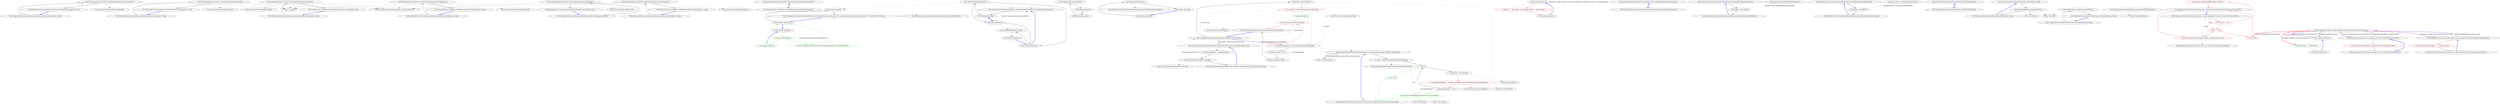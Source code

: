 digraph  {
m3_6 [cluster="System.DateTime.Humanize(bool, System.DateTime?)", file="DateHumanizeTests.cs", label="Entry System.DateTime.Humanize(bool, System.DateTime?)", span="17-17"];
m3_12 [cluster="Humanizer.Tests.Localisation.nl.DateHumanizeTests.MinutesAgo(int, string)", file="DateHumanizeTests.cs", label="Entry Humanizer.Tests.Localisation.nl.DateHumanizeTests.MinutesAgo(int, string)", span="35-35"];
m3_13 [cluster="Humanizer.Tests.Localisation.nl.DateHumanizeTests.MinutesAgo(int, string)", file="DateHumanizeTests.cs", label="Assert.Equal(expected, DateTime.UtcNow.AddMinutes(minutes).Humanize())", span="37-37"];
m3_14 [cluster="Humanizer.Tests.Localisation.nl.DateHumanizeTests.MinutesAgo(int, string)", file="DateHumanizeTests.cs", label="Exit Humanizer.Tests.Localisation.nl.DateHumanizeTests.MinutesAgo(int, string)", span="35-35"];
m3_19 [cluster="System.DateTime.AddMonths(int)", file="DateHumanizeTests.cs", label="Entry System.DateTime.AddMonths(int)", span="0-0"];
m3_2 [cluster="Humanizer.Tests.Localisation.nl.DateHumanizeTests.DaysAgo(int, string)", file="DateHumanizeTests.cs", label="Entry Humanizer.Tests.Localisation.nl.DateHumanizeTests.DaysAgo(int, string)", span="15-15"];
m3_3 [cluster="Humanizer.Tests.Localisation.nl.DateHumanizeTests.DaysAgo(int, string)", file="DateHumanizeTests.cs", label="Assert.Equal(expected, DateTime.UtcNow.AddDays(days).Humanize())", span="17-17"];
m3_4 [cluster="Humanizer.Tests.Localisation.nl.DateHumanizeTests.DaysAgo(int, string)", file="DateHumanizeTests.cs", label="Exit Humanizer.Tests.Localisation.nl.DateHumanizeTests.DaysAgo(int, string)", span="15-15"];
m3_15 [cluster="System.DateTime.AddMinutes(double)", file="DateHumanizeTests.cs", label="Entry System.DateTime.AddMinutes(double)", span="0-0"];
m3_23 [cluster="System.DateTime.AddSeconds(double)", file="DateHumanizeTests.cs", label="Entry System.DateTime.AddSeconds(double)", span="0-0"];
m3_27 [cluster="System.DateTime.AddYears(int)", file="DateHumanizeTests.cs", label="Entry System.DateTime.AddYears(int)", span="0-0"];
m3_0 [cluster="Humanizer.Tests.Localisation.nl.DateHumanizeTests.DateHumanizeTests()", file="DateHumanizeTests.cs", label="Entry Humanizer.Tests.Localisation.nl.DateHumanizeTests.DateHumanizeTests()", span="8-8"];
m3_1 [cluster="Humanizer.Tests.Localisation.nl.DateHumanizeTests.DateHumanizeTests()", file="DateHumanizeTests.cs", label="Exit Humanizer.Tests.Localisation.nl.DateHumanizeTests.DateHumanizeTests()", span="8-8"];
m3_8 [cluster="Humanizer.Tests.Localisation.nl.DateHumanizeTests.HoursAgo(int, string)", file="DateHumanizeTests.cs", label="Entry Humanizer.Tests.Localisation.nl.DateHumanizeTests.HoursAgo(int, string)", span="25-25"];
m3_9 [cluster="Humanizer.Tests.Localisation.nl.DateHumanizeTests.HoursAgo(int, string)", file="DateHumanizeTests.cs", label="Assert.Equal(expected, DateTime.UtcNow.AddHours(hours).Humanize())", span="27-27"];
m3_10 [cluster="Humanizer.Tests.Localisation.nl.DateHumanizeTests.HoursAgo(int, string)", file="DateHumanizeTests.cs", label="Exit Humanizer.Tests.Localisation.nl.DateHumanizeTests.HoursAgo(int, string)", span="25-25"];
m3_7 [cluster="Unk.Equal", file="DateHumanizeTests.cs", label="Entry Unk.Equal", span=""];
m3_20 [cluster="Humanizer.Tests.Localisation.nl.DateHumanizeTests.SecondsAgo(int, string)", file="DateHumanizeTests.cs", label="Entry Humanizer.Tests.Localisation.nl.DateHumanizeTests.SecondsAgo(int, string)", span="55-55"];
m3_21 [cluster="Humanizer.Tests.Localisation.nl.DateHumanizeTests.SecondsAgo(int, string)", file="DateHumanizeTests.cs", label="Assert.Equal(expected, DateTime.UtcNow.AddSeconds(seconds).Humanize())", span="57-57"];
m3_22 [cluster="Humanizer.Tests.Localisation.nl.DateHumanizeTests.SecondsAgo(int, string)", file="DateHumanizeTests.cs", label="Exit Humanizer.Tests.Localisation.nl.DateHumanizeTests.SecondsAgo(int, string)", span="55-55"];
m3_24 [cluster="Humanizer.Tests.Localisation.nl.DateHumanizeTests.YearsAgo(int, string)", file="DateHumanizeTests.cs", label="Entry Humanizer.Tests.Localisation.nl.DateHumanizeTests.YearsAgo(int, string)", span="65-65"];
m3_25 [cluster="Humanizer.Tests.Localisation.nl.DateHumanizeTests.YearsAgo(int, string)", file="DateHumanizeTests.cs", label="Assert.Equal(expected, DateTime.UtcNow.AddYears(years).Humanize())", span="67-67"];
m3_26 [cluster="Humanizer.Tests.Localisation.nl.DateHumanizeTests.YearsAgo(int, string)", file="DateHumanizeTests.cs", label="Exit Humanizer.Tests.Localisation.nl.DateHumanizeTests.YearsAgo(int, string)", span="65-65"];
m3_16 [cluster="Humanizer.Tests.Localisation.nl.DateHumanizeTests.MonthsAgo(int, string)", file="DateHumanizeTests.cs", label="Entry Humanizer.Tests.Localisation.nl.DateHumanizeTests.MonthsAgo(int, string)", span="45-45"];
m3_17 [cluster="Humanizer.Tests.Localisation.nl.DateHumanizeTests.MonthsAgo(int, string)", file="DateHumanizeTests.cs", label="Assert.Equal(expected, DateTime.UtcNow.AddMonths(months).Humanize())", span="47-47"];
m3_18 [cluster="Humanizer.Tests.Localisation.nl.DateHumanizeTests.MonthsAgo(int, string)", file="DateHumanizeTests.cs", label="Exit Humanizer.Tests.Localisation.nl.DateHumanizeTests.MonthsAgo(int, string)", span="45-45"];
m3_5 [cluster="System.DateTime.AddDays(double)", file="DateHumanizeTests.cs", label="Entry System.DateTime.AddDays(double)", span="0-0"];
m3_11 [cluster="System.DateTime.AddHours(double)", file="DateHumanizeTests.cs", label="Entry System.DateTime.AddHours(double)", span="0-0"];
m6_9 [cluster="lambda expression", file="EnglishNumberToWordsConverter.cs", label="new ArabicFormatter()", span="18-18"];
m6_20 [cluster="lambda expression", file="EnglishNumberToWordsConverter.cs", label="new CzechSlovakPolishFormatter()", span="21-21"];
m6_7 [cluster="Humanizer.CollectionHumanizeExtensions.Humanize<T>(System.Collections.Generic.IEnumerable<T>, System.Func<T, string>)", color=green, community=0, file="EnglishNumberToWordsConverter.cs", label="0: return Configurator.CollectionFormatter.Humanize(collection, displayFormatter);", span="32-32"];
m6_3 [cluster="Humanizer.Localisation.Formatters.RomanianFormatter.RomanianFormatter()", file="EnglishNumberToWordsConverter.cs", label="Entry Humanizer.Localisation.Formatters.RomanianFormatter.RomanianFormatter()", span="2-2"];
m6_15 [cluster="Humanizer.Localisation.Formatters.CzechSlovakPolishFormatter.CzechSlovakPolishFormatter()", file="EnglishNumberToWordsConverter.cs", label="Entry Humanizer.Localisation.Formatters.CzechSlovakPolishFormatter.CzechSlovakPolishFormatter()", span="2-2"];
m6_17 [cluster="lambda expression", file="EnglishNumberToWordsConverter.cs", label="new CzechSlovakPolishFormatter()", span="20-20"];
m6_16 [cluster="lambda expression", file="EnglishNumberToWordsConverter.cs", label="Entry lambda expression", span="20-20"];
m6_18 [cluster="lambda expression", file="EnglishNumberToWordsConverter.cs", label="Exit lambda expression", span="20-20"];
m6_19 [cluster="lambda expression", file="EnglishNumberToWordsConverter.cs", label="Entry lambda expression", span="21-21"];
m6_4 [cluster="lambda expression", file="EnglishNumberToWordsConverter.cs", label="Entry lambda expression", span="17-17"];
m6_5 [cluster="lambda expression", color=green, community=0, file="EnglishNumberToWordsConverter.cs", label="0: new RussianFormatter()", span="17-17"];
m6_6 [cluster="lambda expression", color=green, community=0, file="EnglishNumberToWordsConverter.cs", label="0: Exit lambda expression", span="17-17"];
m6_8 [cluster="lambda expression", file="EnglishNumberToWordsConverter.cs", label="Entry lambda expression", span="18-18"];
m6_11 [cluster="Humanizer.Localisation.Formatters.ArabicFormatter.ArabicFormatter()", file="EnglishNumberToWordsConverter.cs", label="Entry Humanizer.Localisation.Formatters.ArabicFormatter.ArabicFormatter()", span="2-2"];
m6_0 [cluster="lambda expression", file="EnglishNumberToWordsConverter.cs", label="Entry lambda expression", span="16-16"];
m6_1 [cluster="lambda expression", file="EnglishNumberToWordsConverter.cs", label="new RomanianFormatter()", span="16-16"];
m6_2 [cluster="lambda expression", file="EnglishNumberToWordsConverter.cs", label="Exit lambda expression", span="16-16"];
m6_10 [cluster="Humanizer.Localisation.CollectionFormatters.ICollectionFormatter.Humanize<T>(System.Collections.Generic.IEnumerable<T>, System.Func<T, string>)", file="EnglishNumberToWordsConverter.cs", label="Entry Humanizer.Localisation.CollectionFormatters.ICollectionFormatter.Humanize<T>(System.Collections.Generic.IEnumerable<T>, System.Func<T, string>)", span="20-20"];
m6_12 [cluster="lambda expression", file="EnglishNumberToWordsConverter.cs", label="Entry lambda expression", span="19-19"];
m6_13 [cluster="lambda expression", file="EnglishNumberToWordsConverter.cs", label="new CzechSlovakPolishFormatter()", span="19-19"];
m6_14 [cluster="lambda expression", file="EnglishNumberToWordsConverter.cs", label="Exit lambda expression", span="19-19"];
m6_21 [cluster="lambda expression", file="EnglishNumberToWordsConverter.cs", label="Exit lambda expression", span="21-21"];
m7_16 [cluster="string.Humanize()", file="EnumHumanizeExtensions.cs", label="Entry string.Humanize()", span="47-47"];
m7_25 [cluster="System.Reflection.MemberInfo.GetCustomAttributes(bool)", file="EnumHumanizeExtensions.cs", label="Entry System.Reflection.MemberInfo.GetCustomAttributes(bool)", span="0-0"];
m7_34 [cluster="string.ApplyCase(Humanizer.LetterCasing)", file="EnumHumanizeExtensions.cs", label="Entry string.ApplyCase(Humanizer.LetterCasing)", span="15-15"];
m7_13 [cluster="System.Enum.ToString()", file="EnumHumanizeExtensions.cs", label="Entry System.Enum.ToString()", span="0-0"];
m7_28 [cluster="Unk.GetValue", file="EnumHumanizeExtensions.cs", label="Entry Unk.GetValue", span=""];
m7_30 [cluster="Humanizer.EnumHumanizeExtensions.Humanize(System.Enum, Humanizer.LetterCasing)", file="EnumHumanizeExtensions.cs", label="Entry Humanizer.EnumHumanizeExtensions.Humanize(System.Enum, Humanizer.LetterCasing)", span="56-56"];
m7_31 [cluster="Humanizer.EnumHumanizeExtensions.Humanize(System.Enum, Humanizer.LetterCasing)", file="EnumHumanizeExtensions.cs", label="var humanizedEnum = Humanize(input)", span="58-58"];
m7_32 [cluster="Humanizer.EnumHumanizeExtensions.Humanize(System.Enum, Humanizer.LetterCasing)", file="EnumHumanizeExtensions.cs", label="return humanizedEnum.ApplyCase(casing);", span="60-60"];
m7_33 [cluster="Humanizer.EnumHumanizeExtensions.Humanize(System.Enum, Humanizer.LetterCasing)", file="EnumHumanizeExtensions.cs", label="Exit Humanizer.EnumHumanizeExtensions.Humanize(System.Enum, Humanizer.LetterCasing)", span="56-56"];
m7_14 [cluster="System.Type.GetMember(string)", file="EnumHumanizeExtensions.cs", label="Entry System.Type.GetMember(string)", span="0-0"];
m7_15 [cluster="Humanizer.EnumHumanizeExtensions.GetCustomDescription(System.Reflection.MemberInfo)", file="EnumHumanizeExtensions.cs", label="Entry Humanizer.EnumHumanizeExtensions.GetCustomDescription(System.Reflection.MemberInfo)", span="35-35"];
m7_17 [cluster="Humanizer.EnumHumanizeExtensions.GetCustomDescription(System.Reflection.MemberInfo)", file="EnumHumanizeExtensions.cs", label="var attrs = memberInfo.GetCustomAttributes(true)", span="37-37"];
m7_18 [cluster="Humanizer.EnumHumanizeExtensions.GetCustomDescription(System.Reflection.MemberInfo)", file="EnumHumanizeExtensions.cs", label=attrs, span="39-39"];
m7_19 [cluster="Humanizer.EnumHumanizeExtensions.GetCustomDescription(System.Reflection.MemberInfo)", file="EnumHumanizeExtensions.cs", label="var attrType = attr.GetType()", span="41-41"];
m7_23 [cluster="Humanizer.EnumHumanizeExtensions.GetCustomDescription(System.Reflection.MemberInfo)", color=green, community=0, file="EnumHumanizeExtensions.cs", label="0: return null;", span="47-47"];
m7_22 [cluster="Humanizer.EnumHumanizeExtensions.GetCustomDescription(System.Reflection.MemberInfo)", color=green, community=0, file="EnumHumanizeExtensions.cs", label="0: return descriptionProperty.GetValue(attr, null).ToString();", span="44-44"];
m7_20 [cluster="Humanizer.EnumHumanizeExtensions.GetCustomDescription(System.Reflection.MemberInfo)", color=red, community=0, file="EnumHumanizeExtensions.cs", label="0: var descriptionProperty = attrType.GetProperties().FirstOrDefault(DescriptionProperty)", span="42-42"];
m7_21 [cluster="Humanizer.EnumHumanizeExtensions.GetCustomDescription(System.Reflection.MemberInfo)", file="EnumHumanizeExtensions.cs", label="descriptionProperty != null", span="43-43"];
m7_24 [cluster="Humanizer.EnumHumanizeExtensions.GetCustomDescription(System.Reflection.MemberInfo)", file="EnumHumanizeExtensions.cs", label="Exit Humanizer.EnumHumanizeExtensions.GetCustomDescription(System.Reflection.MemberInfo)", span="35-35"];
m7_26 [cluster="System.Type.GetProperties()", file="EnumHumanizeExtensions.cs", label="Entry System.Type.GetProperties()", span="0-0"];
m7_12 [cluster="object.GetType()", file="EnumHumanizeExtensions.cs", label="Entry object.GetType()", span="0-0"];
m7_0 [cluster="lambda expression", file="EnumHumanizeExtensions.cs", label="Entry lambda expression", span="11-11"];
m7_1 [cluster="lambda expression", color=red, community=0, file="EnumHumanizeExtensions.cs", label="0: p.Name == ''Description'' && p.PropertyType == typeof (string)", span="11-11"];
m7_2 [cluster="lambda expression", file="EnumHumanizeExtensions.cs", label="Exit lambda expression", span="11-11"];
m7_27 [cluster="Unk.FirstOrDefault", file="EnumHumanizeExtensions.cs", label="Entry Unk.FirstOrDefault", span=""];
m7_29 [cluster="Unk.ToString", file="EnumHumanizeExtensions.cs", label="Entry Unk.ToString", span=""];
m7_3 [cluster="Humanizer.EnumHumanizeExtensions.Humanize(System.Enum)", file="EnumHumanizeExtensions.cs", label="Entry Humanizer.EnumHumanizeExtensions.Humanize(System.Enum)", span="18-18"];
m7_4 [cluster="Humanizer.EnumHumanizeExtensions.Humanize(System.Enum)", file="EnumHumanizeExtensions.cs", label="Type type = input.GetType()", span="20-20"];
m7_5 [cluster="Humanizer.EnumHumanizeExtensions.Humanize(System.Enum)", color=red, community=0, file="EnumHumanizeExtensions.cs", label="0: var memInfo = type.GetMember(input.ToString())", span="21-21"];
m7_10 [cluster="Humanizer.EnumHumanizeExtensions.Humanize(System.Enum)", color=red, community=0, file="EnumHumanizeExtensions.cs", label="0: return input.ToString().Humanize();", span="31-31"];
m7_6 [cluster="Humanizer.EnumHumanizeExtensions.Humanize(System.Enum)", color=green, community=0, file="EnumHumanizeExtensions.cs", label="0: memInfo.Length > 0", span="23-23"];
m7_7 [cluster="Humanizer.EnumHumanizeExtensions.Humanize(System.Enum)", file="EnumHumanizeExtensions.cs", label="var customDescription = GetCustomDescription(memInfo[0])", span="25-25"];
m7_8 [cluster="Humanizer.EnumHumanizeExtensions.Humanize(System.Enum)", file="EnumHumanizeExtensions.cs", label="customDescription != null", span="27-27"];
m7_9 [cluster="Humanizer.EnumHumanizeExtensions.Humanize(System.Enum)", file="EnumHumanizeExtensions.cs", label="return customDescription;", span="28-28"];
m7_11 [cluster="Humanizer.EnumHumanizeExtensions.Humanize(System.Enum)", file="EnumHumanizeExtensions.cs", label="Exit Humanizer.EnumHumanizeExtensions.Humanize(System.Enum)", span="18-18"];
m9_6 [cluster="Humanizer.Tests.DescriptionSubclassAttribute.DescriptionSubclassAttribute(string)", file="EnumUnderTest.cs", label="Entry Humanizer.Tests.DescriptionSubclassAttribute.DescriptionSubclassAttribute(string)", span="52-52"];
m9_7 [cluster="Humanizer.Tests.DescriptionSubclassAttribute.DescriptionSubclassAttribute(string)", file="EnumUnderTest.cs", label="Exit Humanizer.Tests.DescriptionSubclassAttribute.DescriptionSubclassAttribute(string)", span="52-52"];
m9_0 [cluster="Humanizer.Tests.ImposterDescriptionAttribute.ImposterDescriptionAttribute(int)", file="EnumUnderTest.cs", label="Entry Humanizer.Tests.ImposterDescriptionAttribute.ImposterDescriptionAttribute(int)", span="34-34"];
m9_1 [cluster="Humanizer.Tests.ImposterDescriptionAttribute.ImposterDescriptionAttribute(int)", file="EnumUnderTest.cs", label="Description = description", span="36-36"];
m9_2 [cluster="Humanizer.Tests.ImposterDescriptionAttribute.ImposterDescriptionAttribute(int)", file="EnumUnderTest.cs", label="Exit Humanizer.Tests.ImposterDescriptionAttribute.ImposterDescriptionAttribute(int)", span="34-34"];
m9_3 [cluster="Humanizer.Tests.CustomDescriptionAttribute.CustomDescriptionAttribute(string)", file="EnumUnderTest.cs", label="Entry Humanizer.Tests.CustomDescriptionAttribute.CustomDescriptionAttribute(string)", span="44-44"];
m9_4 [cluster="Humanizer.Tests.CustomDescriptionAttribute.CustomDescriptionAttribute(string)", file="EnumUnderTest.cs", label="Description = description", span="46-46"];
m9_5 [cluster="Humanizer.Tests.CustomDescriptionAttribute.CustomDescriptionAttribute(string)", file="EnumUnderTest.cs", label="Exit Humanizer.Tests.CustomDescriptionAttribute.CustomDescriptionAttribute(string)", span="44-44"];
m9_8 [file="EnumUnderTest.cs", label="Humanizer.Tests.ImposterDescriptionAttribute", span=""];
m9_9 [file="EnumUnderTest.cs", label="Humanizer.Tests.CustomDescriptionAttribute", span=""];
m11_0 [cluster="Humanizer.Tests.NumberToWordsTests.NumberToWordsTests()", file="NumberToWordsTests.cs", label="Entry Humanizer.Tests.NumberToWordsTests.NumberToWordsTests()", span="7-7"];
m11_1 [cluster="Humanizer.Tests.NumberToWordsTests.NumberToWordsTests()", file="NumberToWordsTests.cs", label="Exit Humanizer.Tests.NumberToWordsTests.NumberToWordsTests()", span="7-7"];
m11_2 [cluster="Humanizer.Tests.NumberToWordsTests.ToWords(int, string)", file="NumberToWordsTests.cs", label="Entry Humanizer.Tests.NumberToWordsTests.ToWords(int, string)", span="40-40"];
m11_3 [cluster="Humanizer.Tests.NumberToWordsTests.ToWords(int, string)", file="NumberToWordsTests.cs", label="Assert.Equal(expected, number.ToWords())", span="42-42"];
m11_4 [cluster="Humanizer.Tests.NumberToWordsTests.ToWords(int, string)", file="NumberToWordsTests.cs", label="Exit Humanizer.Tests.NumberToWordsTests.ToWords(int, string)", span="40-40"];
m11_6 [cluster="Unk.Equal", file="NumberToWordsTests.cs", label="Entry Unk.Equal", span=""];
m11_7 [cluster="Humanizer.Tests.NumberToWordsTests.ToOrdinalWords(int, string)", file="NumberToWordsTests.cs", label="Entry Humanizer.Tests.NumberToWordsTests.ToOrdinalWords(int, string)", span="88-88"];
m11_8 [cluster="Humanizer.Tests.NumberToWordsTests.ToOrdinalWords(int, string)", file="NumberToWordsTests.cs", label="Assert.Equal(words, number.ToOrdinalWords())", span="90-90"];
m11_9 [cluster="Humanizer.Tests.NumberToWordsTests.ToOrdinalWords(int, string)", file="NumberToWordsTests.cs", label="Exit Humanizer.Tests.NumberToWordsTests.ToOrdinalWords(int, string)", span="88-88"];
m11_5 [cluster="int.ToWords()", file="NumberToWordsTests.cs", label="Entry int.ToWords()", span="14-14"];
m11_10 [cluster="int.ToOrdinalWords()", file="NumberToWordsTests.cs", label="Entry int.ToOrdinalWords()", span="48-48"];
m13_17 [cluster="System.ArgumentNullException.ArgumentNullException(string)", file="Truncator.cs", label="Entry System.ArgumentNullException.ArgumentNullException(string)", span="0-0"];
m13_0 [cluster="lambda expression", file="Truncator.cs", label="Entry lambda expression", span="15-15"];
m13_1 [cluster="lambda expression", color=green, community=0, file="Truncator.cs", label="0: p.PropertyType == typeof(string)", span="15-15"];
m13_2 [cluster="lambda expression", file="Truncator.cs", label="Exit lambda expression", span="15-15"];
m13_4 [cluster="Humanizer.Truncator.Truncate(string, int, Humanizer.ITruncator, Humanizer.TruncateFrom)", file="Truncator.cs", label="Entry Humanizer.Truncator.Truncate(string, int, Humanizer.ITruncator, Humanizer.TruncateFrom)", span="28-28"];
m13_5 [cluster="Humanizer.Truncator.Truncate(string, int, Humanizer.ITruncator, Humanizer.TruncateFrom)", color=red, community=0, file="Truncator.cs", label="0: return input.Truncate(length, ''…'', truncator, from);", span="30-30"];
m13_6 [cluster="Humanizer.Truncator.Truncate(string, int, Humanizer.ITruncator, Humanizer.TruncateFrom)", file="Truncator.cs", label="Exit Humanizer.Truncator.Truncate(string, int, Humanizer.ITruncator, Humanizer.TruncateFrom)", span="28-28"];
m13_3 [cluster="string.Truncate(int, string, Humanizer.ITruncator, Humanizer.TruncateFrom)", file="Truncator.cs", label="Entry string.Truncate(int, string, Humanizer.ITruncator, Humanizer.TruncateFrom)", span="55-55"];
m13_10 [cluster="Humanizer.Truncator.Truncate(string, int, string, Humanizer.ITruncator, Humanizer.TruncateFrom)", file="Truncator.cs", label="Entry Humanizer.Truncator.Truncate(string, int, string, Humanizer.ITruncator, Humanizer.TruncateFrom)", span="55-55"];
m13_11 [cluster="Humanizer.Truncator.Truncate(string, int, string, Humanizer.ITruncator, Humanizer.TruncateFrom)", color=red, community=0, file="Truncator.cs", label="0: truncator == null", span="57-57"];
m13_13 [cluster="Humanizer.Truncator.Truncate(string, int, string, Humanizer.ITruncator, Humanizer.TruncateFrom)", color=red, community=0, file="Truncator.cs", label="0: input == null", span="60-60"];
m13_15 [cluster="Humanizer.Truncator.Truncate(string, int, string, Humanizer.ITruncator, Humanizer.TruncateFrom)", color=red, community=0, file="Truncator.cs", label="0: return truncator.Truncate(input, length, truncationString, from);", span="63-63"];
m13_12 [cluster="Humanizer.Truncator.Truncate(string, int, string, Humanizer.ITruncator, Humanizer.TruncateFrom)", color=red, community=0, file="Truncator.cs", label="0: throw new ArgumentNullException(''truncator'');", span="58-58"];
m13_14 [cluster="Humanizer.Truncator.Truncate(string, int, string, Humanizer.ITruncator, Humanizer.TruncateFrom)", color=red, community=0, file="Truncator.cs", label="0: return null;", span="61-61"];
m13_16 [cluster="Humanizer.Truncator.Truncate(string, int, string, Humanizer.ITruncator, Humanizer.TruncateFrom)", file="Truncator.cs", label="Exit Humanizer.Truncator.Truncate(string, int, string, Humanizer.ITruncator, Humanizer.TruncateFrom)", span="55-55"];
m13_18 [cluster="Humanizer.ITruncator.Truncate(string, int, string, Humanizer.TruncateFrom)", file="Truncator.cs", label="Entry Humanizer.ITruncator.Truncate(string, int, string, Humanizer.TruncateFrom)", span="15-15"];
m13_7 [cluster="Humanizer.Truncator.Truncate(string, int, string, Humanizer.TruncateFrom)", file="Truncator.cs", label="Entry Humanizer.Truncator.Truncate(string, int, string, Humanizer.TruncateFrom)", span="41-41"];
m13_8 [cluster="Humanizer.Truncator.Truncate(string, int, string, Humanizer.TruncateFrom)", color=red, community=0, file="Truncator.cs", label="0: return input.Truncate(length, truncationString, FixedLength, from);", span="43-43"];
m13_9 [cluster="Humanizer.Truncator.Truncate(string, int, string, Humanizer.TruncateFrom)", file="Truncator.cs", label="Exit Humanizer.Truncator.Truncate(string, int, string, Humanizer.TruncateFrom)", span="41-41"];
m3_12 -> m3_13  [key=0, style=solid];
m3_13 -> m3_14  [key=0, style=solid];
m3_13 -> m3_15  [key=2, style=dotted];
m3_13 -> m3_6  [key=2, style=dotted];
m3_13 -> m3_7  [key=2, style=dotted];
m3_14 -> m3_12  [color=blue, key=0, style=bold];
m3_2 -> m3_3  [key=0, style=solid];
m3_3 -> m3_4  [key=0, style=solid];
m3_3 -> m3_5  [key=2, style=dotted];
m3_3 -> m3_6  [key=2, style=dotted];
m3_3 -> m3_7  [key=2, style=dotted];
m3_4 -> m3_2  [color=blue, key=0, style=bold];
m3_0 -> m3_1  [key=0, style=solid];
m3_1 -> m3_0  [color=blue, key=0, style=bold];
m3_8 -> m3_9  [key=0, style=solid];
m3_9 -> m3_10  [key=0, style=solid];
m3_9 -> m3_11  [key=2, style=dotted];
m3_9 -> m3_6  [key=2, style=dotted];
m3_9 -> m3_7  [key=2, style=dotted];
m3_10 -> m3_8  [color=blue, key=0, style=bold];
m3_20 -> m3_21  [key=0, style=solid];
m3_21 -> m3_22  [key=0, style=solid];
m3_21 -> m3_23  [key=2, style=dotted];
m3_21 -> m3_6  [key=2, style=dotted];
m3_21 -> m3_7  [key=2, style=dotted];
m3_22 -> m3_20  [color=blue, key=0, style=bold];
m3_24 -> m3_25  [key=0, style=solid];
m3_25 -> m3_26  [key=0, style=solid];
m3_25 -> m3_27  [key=2, style=dotted];
m3_25 -> m3_6  [key=2, style=dotted];
m3_25 -> m3_7  [key=2, style=dotted];
m3_26 -> m3_24  [color=blue, key=0, style=bold];
m3_16 -> m3_17  [key=0, style=solid];
m3_17 -> m3_18  [key=0, style=solid];
m3_17 -> m3_19  [key=2, style=dotted];
m3_17 -> m3_6  [key=2, style=dotted];
m3_17 -> m3_7  [key=2, style=dotted];
m3_18 -> m3_16  [color=blue, key=0, style=bold];
m6_9 -> m6_10  [key=0, style=solid];
m6_9 -> m6_11  [key=2, style=dotted];
m6_20 -> m6_21  [key=0, style=solid];
m6_20 -> m6_15  [key=2, style=dotted];
m6_7 -> m6_8  [color=green, key=0, style=solid];
m6_7 -> m6_10  [color=green, key=2, style=dotted];
m6_15 -> m6_16  [key=0, style=solid];
m6_15 -> m6_18  [color=darkseagreen4, key=1, label="System.Collections.Generic.IEnumerable<T>", style=dashed];
m6_17 -> m6_9  [key=2, style=dotted];
m6_17 -> m6_19  [key=0, style=solid];
m6_17 -> m6_18  [key=0, style=solid];
m6_17 -> m6_15  [key=2, style=dotted];
m6_16 -> m6_17  [key=0, style=solid];
m6_16 -> m6_18  [key=0, style=solid];
m6_18 -> m6_19  [key=0, style=solid];
m6_18 -> m6_20  [key=2, style=dotted];
m6_18 -> m6_16  [color=blue, key=0, style=bold];
m6_19 -> m6_15  [color=blue, key=0, style=bold];
m6_19 -> m6_20  [key=0, style=solid];
m6_4 -> m6_5  [color=green, key=0, style=solid];
m6_4 -> m6_7  [color=green, key=1, label="System.Collections.Generic.IEnumerable<T>", style=dashed];
m6_5 -> m6_6  [color=green, key=0, style=solid];
m6_5 -> m6_7  [color=green, key=0, style=solid];
m6_6 -> m6_8  [color=green, key=0, style=solid];
m6_6 -> m6_9  [color=green, key=2, style=dotted];
m6_6 -> m6_4  [color=blue, key=0, style=bold];
m6_8 -> m6_4  [color=blue, key=0, style=bold];
m6_8 -> m6_9  [key=0, style=solid];
m6_0 -> m6_1  [key=0, style=solid];
m6_1 -> m6_2  [key=0, style=solid];
m6_1 -> m6_3  [key=2, style=dotted];
m6_2 -> m6_0  [color=blue, key=0, style=bold];
m6_10 -> m6_8  [color=blue, key=0, style=bold];
m6_12 -> m6_13  [key=0, style=solid];
m6_13 -> m6_14  [key=0, style=solid];
m6_13 -> m6_15  [key=2, style=dotted];
m6_14 -> m6_12  [color=blue, key=0, style=bold];
m6_21 -> m6_19  [color=blue, key=0, style=bold];
m7_30 -> m7_31  [key=0, style=solid];
m7_30 -> m7_32  [color=darkseagreen4, key=1, label="Humanizer.LetterCasing", style=dashed];
m7_31 -> m7_32  [key=0, style=solid];
m7_31 -> m7_3  [key=2, style=dotted];
m7_32 -> m7_33  [key=0, style=solid];
m7_32 -> m7_34  [key=2, style=dotted];
m7_33 -> m7_30  [color=blue, key=0, style=bold];
m7_15 -> m7_17  [key=0, style=solid];
m7_15 -> m7_16  [color=darkorchid, key=3, label="method methodReturn string GetCustomDescription", style=bold];
m7_17 -> m7_18  [key=0, style=solid];
m7_17 -> m7_25  [key=2, style=dotted];
m7_18 -> m7_19  [key=0, style=solid];
m7_18 -> m7_23  [color=green, key=0, style=solid];
m7_18 -> m7_22  [color=green, key=1, label=attr, style=dashed];
m7_19 -> m7_20  [color=red, key=0, style=solid];
m7_19 -> m7_12  [key=2, style=dotted];
m7_23 -> m7_24  [color=green, key=0, style=solid];
m7_22 -> m7_24  [color=green, key=0, style=solid];
m7_22 -> m7_28  [color=green, key=2, style=dotted];
m7_22 -> m7_29  [color=green, key=2, style=dotted];
m7_20 -> m7_21  [color=red, key=0, style=solid];
m7_20 -> m7_26  [color=red, key=2, style=dotted];
m7_20 -> m7_27  [color=red, key=2, style=dotted];
m7_20 -> m7_22  [color=green, key=1, label=descriptionProperty, style=dashed];
m7_21 -> m7_22  [color=green, key=0, style=solid];
m7_21 -> m7_18  [key=0, style=solid];
m7_24 -> m7_15  [color=blue, key=0, style=bold];
m7_0 -> m7_1  [color=red, key=0, style=solid];
m7_0 -> m7_0  [color=darkorchid, key=3, label="Field variable System.Func<System.Reflection.PropertyInfo, bool> DescriptionProperty", style=bold];
m7_1 -> m7_2  [color=red, key=0, style=solid];
m7_2 -> m7_0  [color=blue, key=0, style=bold];
m7_3 -> m7_4  [key=0, style=solid];
m7_3 -> m7_5  [color=darkseagreen4, key=1, label="System.Enum", style=dashed];
m7_3 -> m7_10  [color=darkseagreen4, key=1, label="System.Enum", style=dashed];
m7_3 -> m7_7  [color=darkorchid, key=3, label="method methodReturn string Humanize", style=bold];
m7_3 -> m7_30  [color=darkorchid, key=3, label="Parameter variable System.Enum input", style=bold];
m7_4 -> m7_5  [color=red, key=0, style=solid];
m7_4 -> m7_12  [key=2, style=dotted];
m7_5 -> m7_6  [color=green, key=0, style=solid];
m7_5 -> m7_13  [color=red, key=2, style=dotted];
m7_5 -> m7_14  [color=red, key=2, style=dotted];
m7_5 -> m7_7  [color=darkseagreen4, key=1, label=memInfo, style=dashed];
m7_10 -> m7_11  [color=red, key=0, style=solid];
m7_10 -> m7_13  [color=red, key=2, style=dotted];
m7_10 -> m7_16  [color=red, key=2, style=dotted];
m7_6 -> m7_7  [color=green, key=0, style=solid];
m7_6 -> m7_10  [color=green, key=0, style=solid];
m7_7 -> m7_8  [key=0, style=solid];
m7_7 -> m7_15  [key=2, style=dotted];
m7_7 -> m7_9  [color=darkseagreen4, key=1, label=customDescription, style=dashed];
m7_8 -> m7_9  [key=0, style=solid];
m7_8 -> m7_10  [color=red, key=0, style=solid];
m7_9 -> m7_11  [key=0, style=solid];
m7_11 -> m7_3  [color=blue, key=0, style=bold];
m9_6 -> m9_7  [key=0, style=solid];
m9_7 -> m9_6  [color=blue, key=0, style=bold];
m9_0 -> m9_1  [key=0, style=solid];
m9_1 -> m9_2  [key=0, style=solid];
m9_2 -> m9_0  [color=blue, key=0, style=bold];
m9_3 -> m9_4  [key=0, style=solid];
m9_4 -> m9_5  [key=0, style=solid];
m9_5 -> m9_3  [color=blue, key=0, style=bold];
m9_8 -> m9_1  [color=darkseagreen4, key=1, label="Humanizer.Tests.ImposterDescriptionAttribute", style=dashed];
m9_9 -> m9_4  [color=darkseagreen4, key=1, label="Humanizer.Tests.CustomDescriptionAttribute", style=dashed];
m11_0 -> m11_1  [key=0, style=solid];
m11_1 -> m11_0  [color=blue, key=0, style=bold];
m11_2 -> m11_3  [key=0, style=solid];
m11_3 -> m11_4  [key=0, style=solid];
m11_3 -> m11_5  [key=2, style=dotted];
m11_3 -> m11_6  [key=2, style=dotted];
m11_4 -> m11_2  [color=blue, key=0, style=bold];
m11_7 -> m11_8  [key=0, style=solid];
m11_8 -> m11_9  [key=0, style=solid];
m11_8 -> m11_10  [key=2, style=dotted];
m11_8 -> m11_6  [key=2, style=dotted];
m11_9 -> m11_7  [color=blue, key=0, style=bold];
m13_0 -> m13_1  [color=green, key=0, style=solid];
m13_0 -> m13_3  [color=darkorchid, key=3, label="method methodReturn string Truncate", style=bold];
m13_1 -> m13_2  [color=green, key=0, style=solid];
m13_1 -> m13_3  [color=red, key=2, style=dotted];
m13_2 -> m13_0  [color=blue, key=0, style=bold];
m13_4 -> m13_5  [color=red, key=0, style=solid];
m13_4 -> m13_3  [color=darkorchid, key=3, label="method methodReturn string Truncate", style=bold];
m13_5 -> m13_6  [color=red, key=0, style=solid];
m13_5 -> m13_3  [color=red, key=2, style=dotted];
m13_6 -> m13_4  [color=blue, key=0, style=bold];
m13_3 -> m13_0  [color=darkorchid, key=3, label="Parameter variable int length", style=bold];
m13_3 -> m13_4  [color=darkorchid, key=3, label="Parameter variable Humanizer.TruncateFrom from", style=bold];
m13_3 -> m13_7  [color=darkorchid, key=3, label="Parameter variable Humanizer.TruncateFrom from", style=bold];
m13_3 -> m13_1  [color=red, key=3, label="Parameter variable string truncationString", style=bold];
m13_3 -> m13_14  [color=red, key=3, label="method methodReturn string Truncate", style=bold];
m13_10 -> m13_11  [color=red, key=0, style=solid];
m13_10 -> m13_13  [color=red, key=1, label=string, style=dashed];
m13_10 -> m13_15  [color=red, key=1, label=string, style=dashed];
m13_11 -> m13_12  [color=red, key=0, style=solid];
m13_11 -> m13_13  [color=red, key=0, style=solid];
m13_13 -> m13_14  [color=red, key=0, style=solid];
m13_13 -> m13_15  [color=red, key=0, style=solid];
m13_15 -> m13_16  [color=red, key=0, style=solid];
m13_15 -> m13_18  [color=red, key=2, style=dotted];
m13_12 -> m13_16  [color=red, key=0, style=solid];
m13_12 -> m13_17  [color=red, key=2, style=dotted];
m13_14 -> m13_16  [color=red, key=0, style=solid];
m13_16 -> m13_10  [color=blue, key=0, style=bold];
m13_7 -> m13_8  [color=red, key=0, style=solid];
m13_7 -> m13_3  [color=darkorchid, key=3, label="method methodReturn string Truncate", style=bold];
m13_8 -> m13_9  [color=red, key=0, style=solid];
m13_8 -> m13_3  [color=red, key=2, style=dotted];
m13_9 -> m13_7  [color=blue, key=0, style=bold];
}
